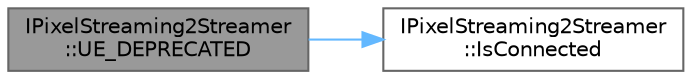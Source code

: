 digraph "IPixelStreaming2Streamer::UE_DEPRECATED"
{
 // INTERACTIVE_SVG=YES
 // LATEX_PDF_SIZE
  bgcolor="transparent";
  edge [fontname=Helvetica,fontsize=10,labelfontname=Helvetica,labelfontsize=10];
  node [fontname=Helvetica,fontsize=10,shape=box,height=0.2,width=0.4];
  rankdir="LR";
  Node1 [id="Node000001",label="IPixelStreaming2Streamer\l::UE_DEPRECATED",height=0.2,width=0.4,color="gray40", fillcolor="grey60", style="filled", fontcolor="black",tooltip="Check if this streamer is currently connected to the signalling mechanism (e.g."];
  Node1 -> Node2 [id="edge1_Node000001_Node000002",color="steelblue1",style="solid",tooltip=" "];
  Node2 [id="Node000002",label="IPixelStreaming2Streamer\l::IsConnected",height=0.2,width=0.4,color="grey40", fillcolor="white", style="filled",URL="$d1/d54/classIPixelStreaming2Streamer.html#aa1116583cab62973d4325717093616f2",tooltip="Check if this streamer is currently connected to the connection URL."];
}

